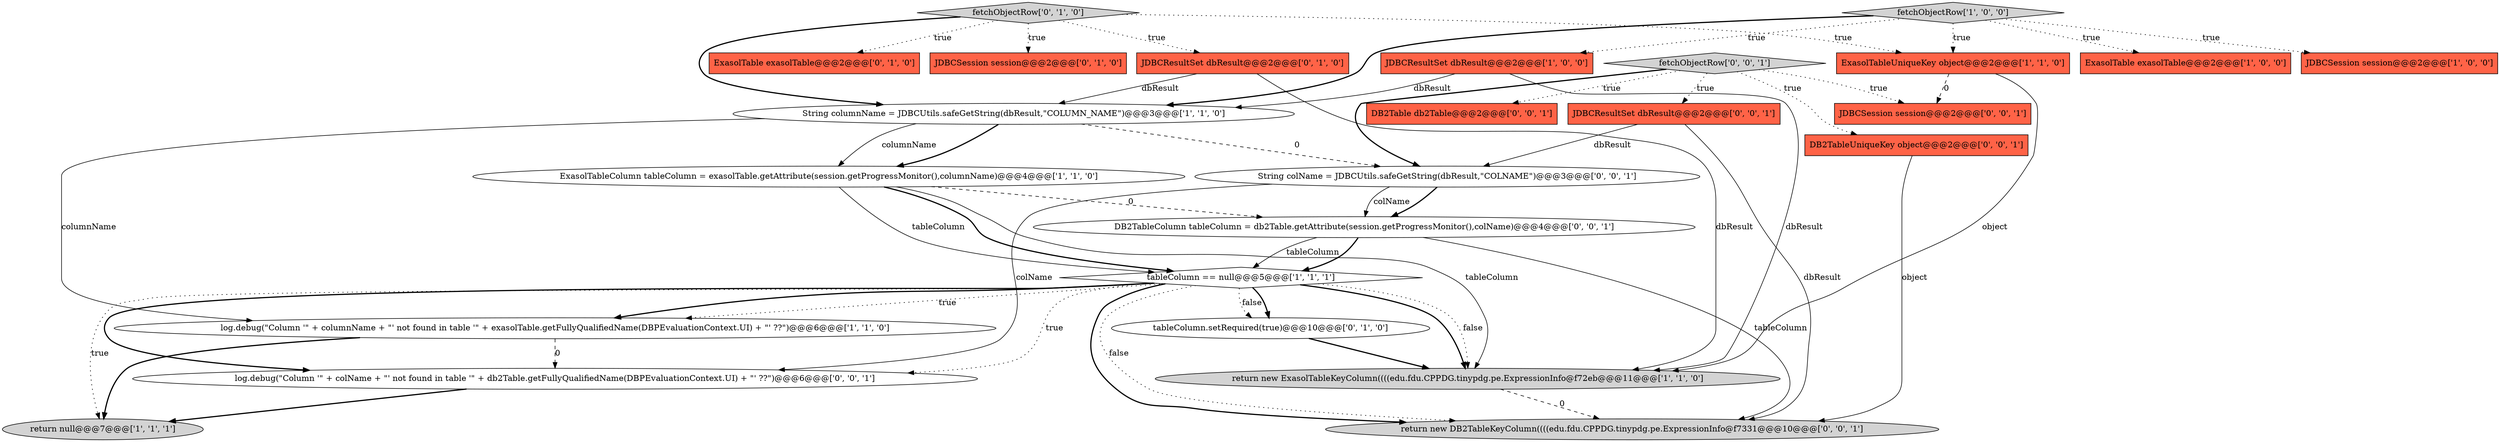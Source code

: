digraph {
12 [style = filled, label = "JDBCResultSet dbResult@@@2@@@['0', '1', '0']", fillcolor = tomato, shape = box image = "AAA0AAABBB2BBB"];
9 [style = filled, label = "ExasolTable exasolTable@@@2@@@['1', '0', '0']", fillcolor = tomato, shape = box image = "AAA0AAABBB1BBB"];
8 [style = filled, label = "JDBCSession session@@@2@@@['1', '0', '0']", fillcolor = tomato, shape = box image = "AAA0AAABBB1BBB"];
18 [style = filled, label = "return new DB2TableKeyColumn((((edu.fdu.CPPDG.tinypdg.pe.ExpressionInfo@f7331@@@10@@@['0', '0', '1']", fillcolor = lightgray, shape = ellipse image = "AAA0AAABBB3BBB"];
13 [style = filled, label = "fetchObjectRow['0', '1', '0']", fillcolor = lightgray, shape = diamond image = "AAA0AAABBB2BBB"];
2 [style = filled, label = "String columnName = JDBCUtils.safeGetString(dbResult,\"COLUMN_NAME\")@@@3@@@['1', '1', '0']", fillcolor = white, shape = ellipse image = "AAA0AAABBB1BBB"];
22 [style = filled, label = "log.debug(\"Column '\" + colName + \"' not found in table '\" + db2Table.getFullyQualifiedName(DBPEvaluationContext.UI) + \"' ??\")@@@6@@@['0', '0', '1']", fillcolor = white, shape = ellipse image = "AAA0AAABBB3BBB"];
10 [style = filled, label = "ExasolTableUniqueKey object@@@2@@@['1', '1', '0']", fillcolor = tomato, shape = box image = "AAA0AAABBB1BBB"];
7 [style = filled, label = "fetchObjectRow['1', '0', '0']", fillcolor = lightgray, shape = diamond image = "AAA0AAABBB1BBB"];
24 [style = filled, label = "JDBCSession session@@@2@@@['0', '0', '1']", fillcolor = tomato, shape = box image = "AAA0AAABBB3BBB"];
20 [style = filled, label = "DB2Table db2Table@@@2@@@['0', '0', '1']", fillcolor = tomato, shape = box image = "AAA0AAABBB3BBB"];
1 [style = filled, label = "ExasolTableColumn tableColumn = exasolTable.getAttribute(session.getProgressMonitor(),columnName)@@@4@@@['1', '1', '0']", fillcolor = white, shape = ellipse image = "AAA0AAABBB1BBB"];
15 [style = filled, label = "ExasolTable exasolTable@@@2@@@['0', '1', '0']", fillcolor = tomato, shape = box image = "AAA0AAABBB2BBB"];
19 [style = filled, label = "DB2TableColumn tableColumn = db2Table.getAttribute(session.getProgressMonitor(),colName)@@@4@@@['0', '0', '1']", fillcolor = white, shape = ellipse image = "AAA0AAABBB3BBB"];
4 [style = filled, label = "tableColumn == null@@@5@@@['1', '1', '1']", fillcolor = white, shape = diamond image = "AAA0AAABBB1BBB"];
23 [style = filled, label = "DB2TableUniqueKey object@@@2@@@['0', '0', '1']", fillcolor = tomato, shape = box image = "AAA0AAABBB3BBB"];
3 [style = filled, label = "return null@@@7@@@['1', '1', '1']", fillcolor = lightgray, shape = ellipse image = "AAA0AAABBB1BBB"];
6 [style = filled, label = "return new ExasolTableKeyColumn((((edu.fdu.CPPDG.tinypdg.pe.ExpressionInfo@f72eb@@@11@@@['1', '1', '0']", fillcolor = lightgray, shape = ellipse image = "AAA0AAABBB1BBB"];
11 [style = filled, label = "JDBCSession session@@@2@@@['0', '1', '0']", fillcolor = tomato, shape = box image = "AAA0AAABBB2BBB"];
5 [style = filled, label = "log.debug(\"Column '\" + columnName + \"' not found in table '\" + exasolTable.getFullyQualifiedName(DBPEvaluationContext.UI) + \"' ??\")@@@6@@@['1', '1', '0']", fillcolor = white, shape = ellipse image = "AAA0AAABBB1BBB"];
0 [style = filled, label = "JDBCResultSet dbResult@@@2@@@['1', '0', '0']", fillcolor = tomato, shape = box image = "AAA0AAABBB1BBB"];
17 [style = filled, label = "fetchObjectRow['0', '0', '1']", fillcolor = lightgray, shape = diamond image = "AAA0AAABBB3BBB"];
16 [style = filled, label = "String colName = JDBCUtils.safeGetString(dbResult,\"COLNAME\")@@@3@@@['0', '0', '1']", fillcolor = white, shape = ellipse image = "AAA0AAABBB3BBB"];
21 [style = filled, label = "JDBCResultSet dbResult@@@2@@@['0', '0', '1']", fillcolor = tomato, shape = box image = "AAA0AAABBB3BBB"];
14 [style = filled, label = "tableColumn.setRequired(true)@@@10@@@['0', '1', '0']", fillcolor = white, shape = ellipse image = "AAA1AAABBB2BBB"];
4->14 [style = dotted, label="false"];
5->22 [style = dashed, label="0"];
21->18 [style = solid, label="dbResult"];
4->6 [style = bold, label=""];
6->18 [style = dashed, label="0"];
4->3 [style = dotted, label="true"];
19->4 [style = solid, label="tableColumn"];
7->8 [style = dotted, label="true"];
16->19 [style = bold, label=""];
4->5 [style = bold, label=""];
22->3 [style = bold, label=""];
7->10 [style = dotted, label="true"];
13->11 [style = dotted, label="true"];
4->18 [style = dotted, label="false"];
17->23 [style = dotted, label="true"];
13->10 [style = dotted, label="true"];
10->6 [style = solid, label="object"];
4->22 [style = bold, label=""];
23->18 [style = solid, label="object"];
7->9 [style = dotted, label="true"];
2->1 [style = solid, label="columnName"];
12->6 [style = solid, label="dbResult"];
4->6 [style = dotted, label="false"];
2->16 [style = dashed, label="0"];
16->19 [style = solid, label="colName"];
1->19 [style = dashed, label="0"];
10->24 [style = dashed, label="0"];
0->2 [style = solid, label="dbResult"];
17->20 [style = dotted, label="true"];
17->24 [style = dotted, label="true"];
1->4 [style = solid, label="tableColumn"];
2->5 [style = solid, label="columnName"];
2->1 [style = bold, label=""];
12->2 [style = solid, label="dbResult"];
1->4 [style = bold, label=""];
14->6 [style = bold, label=""];
4->14 [style = bold, label=""];
19->4 [style = bold, label=""];
4->5 [style = dotted, label="true"];
19->18 [style = solid, label="tableColumn"];
7->0 [style = dotted, label="true"];
13->15 [style = dotted, label="true"];
0->6 [style = solid, label="dbResult"];
16->22 [style = solid, label="colName"];
5->3 [style = bold, label=""];
17->21 [style = dotted, label="true"];
13->2 [style = bold, label=""];
13->12 [style = dotted, label="true"];
21->16 [style = solid, label="dbResult"];
17->16 [style = bold, label=""];
1->6 [style = solid, label="tableColumn"];
4->22 [style = dotted, label="true"];
4->18 [style = bold, label=""];
7->2 [style = bold, label=""];
}
